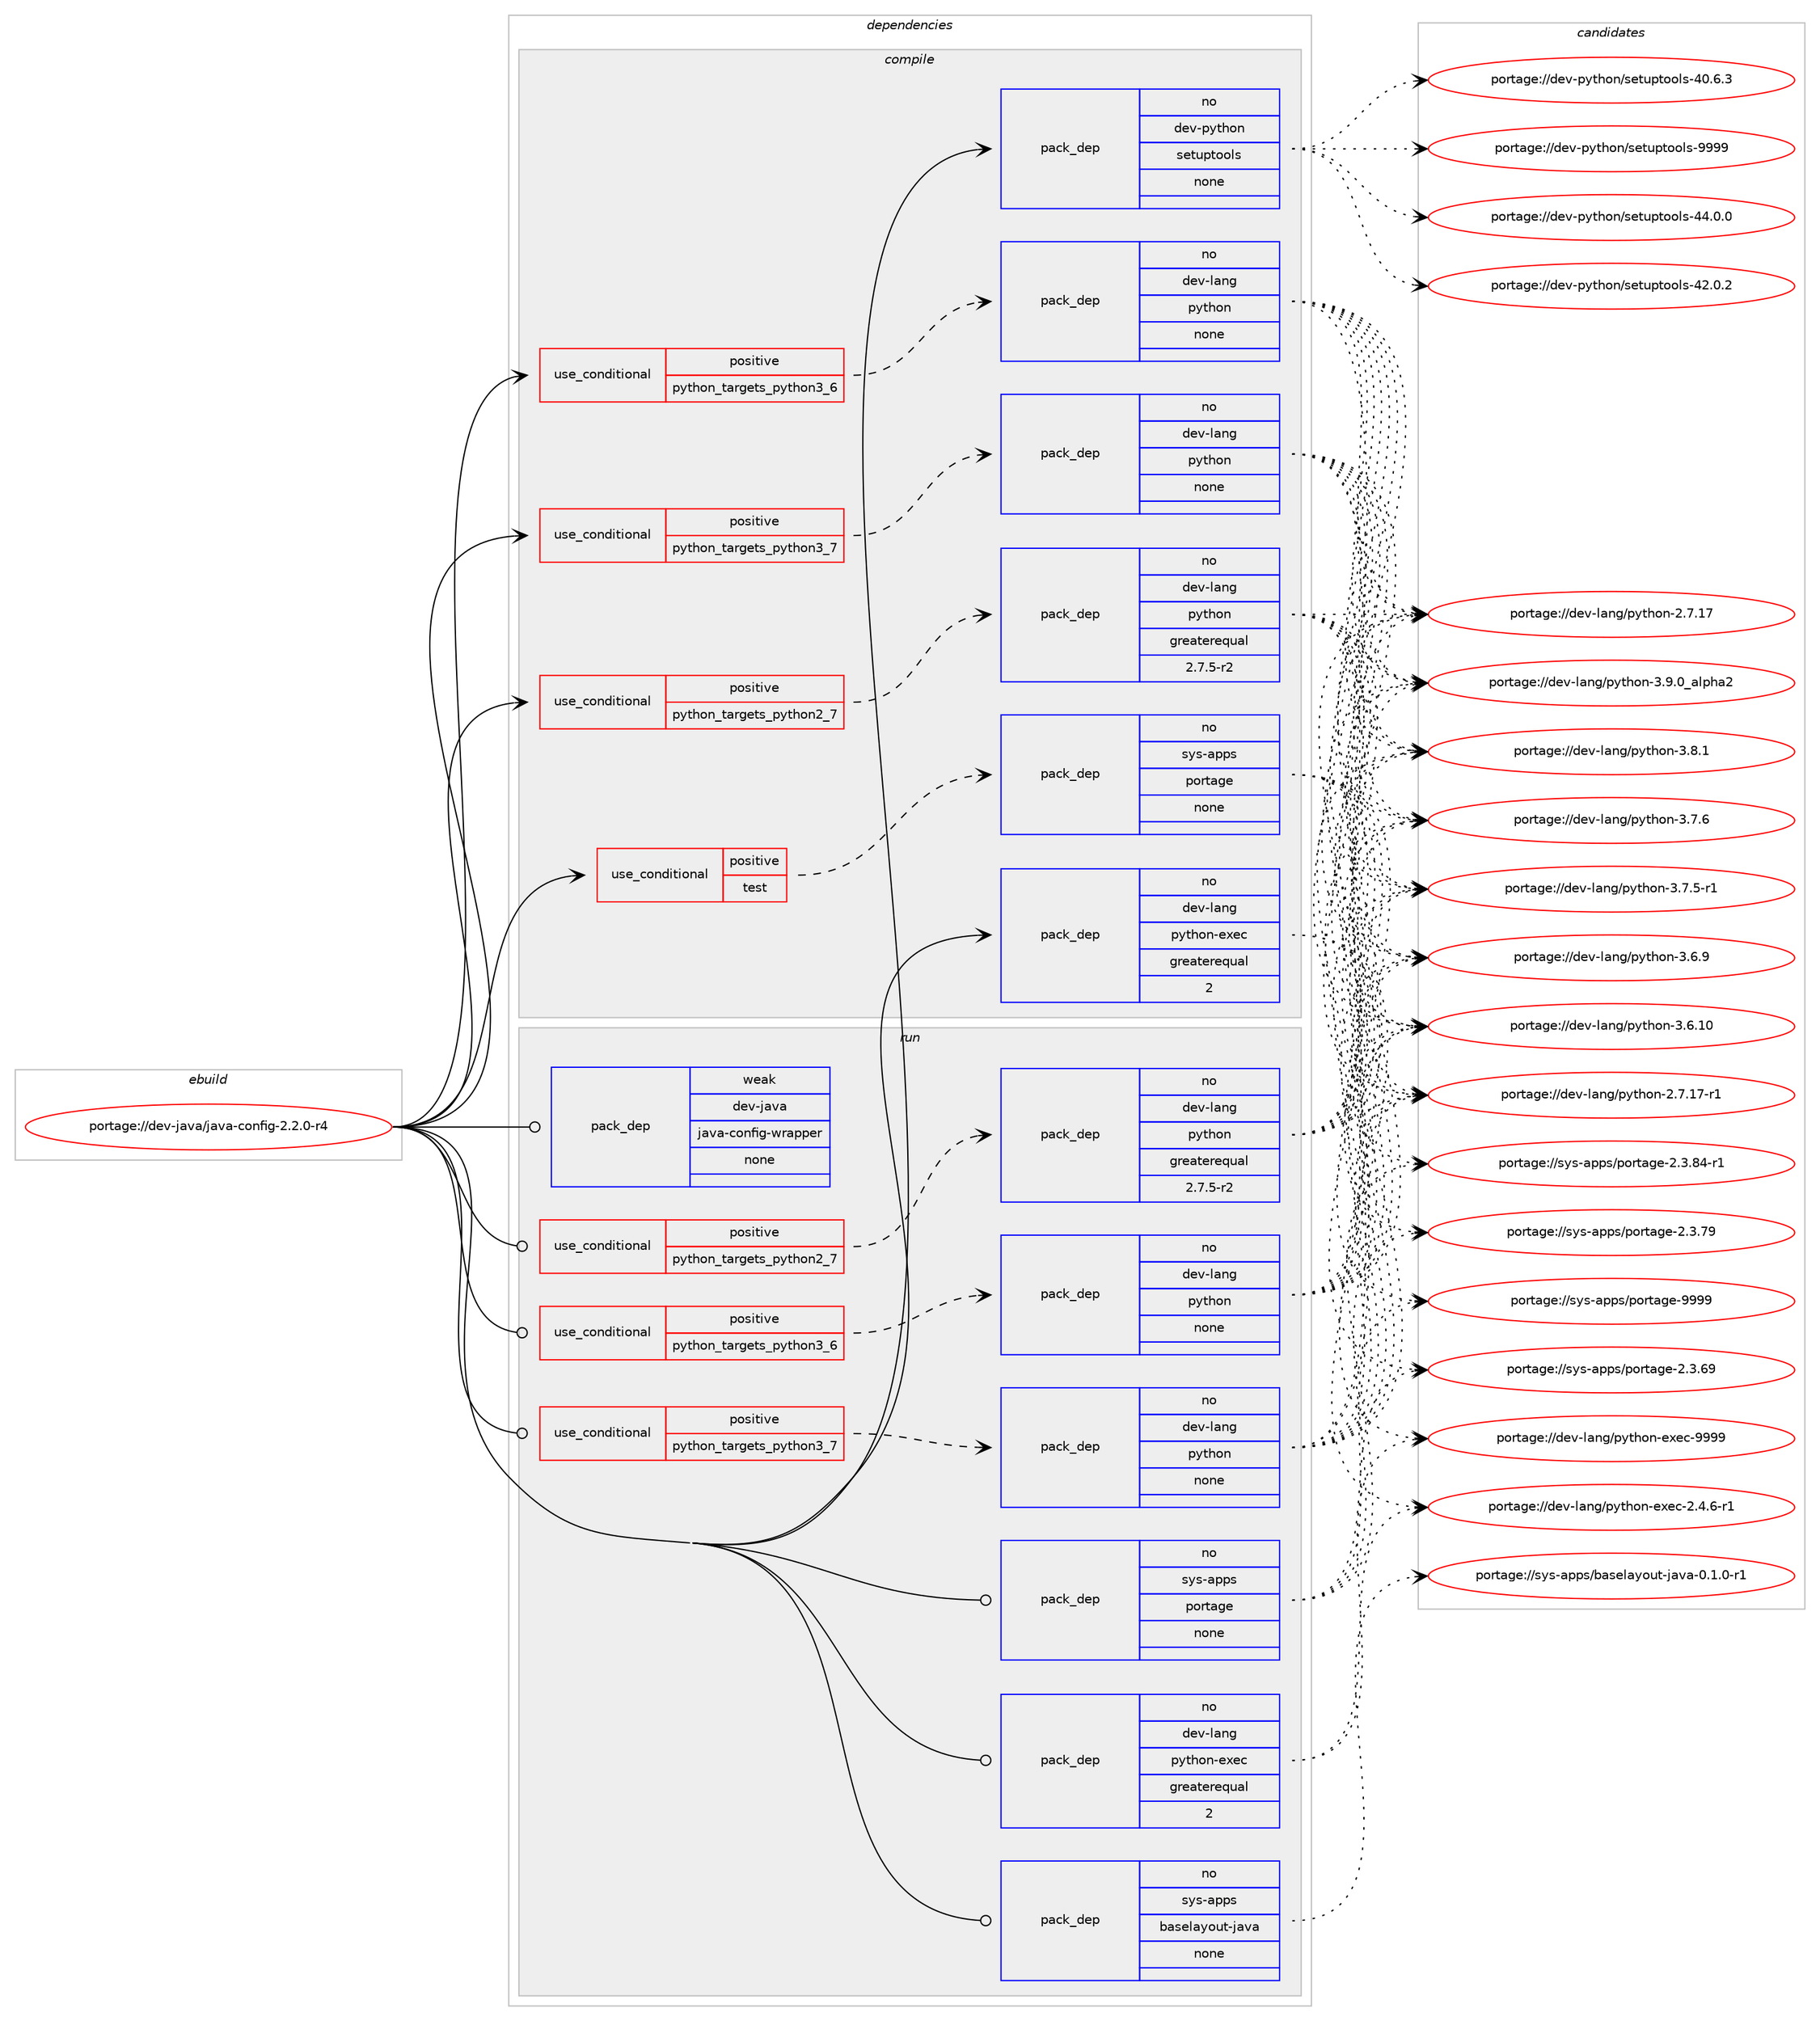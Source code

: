 digraph prolog {

# *************
# Graph options
# *************

newrank=true;
concentrate=true;
compound=true;
graph [rankdir=LR,fontname=Helvetica,fontsize=10,ranksep=1.5];#, ranksep=2.5, nodesep=0.2];
edge  [arrowhead=vee];
node  [fontname=Helvetica,fontsize=10];

# **********
# The ebuild
# **********

subgraph cluster_leftcol {
color=gray;
label=<<i>ebuild</i>>;
id [label="portage://dev-java/java-config-2.2.0-r4", color=red, width=4, href="../dev-java/java-config-2.2.0-r4.svg"];
}

# ****************
# The dependencies
# ****************

subgraph cluster_midcol {
color=gray;
label=<<i>dependencies</i>>;
subgraph cluster_compile {
fillcolor="#eeeeee";
style=filled;
label=<<i>compile</i>>;
subgraph cond129951 {
dependency530296 [label=<<TABLE BORDER="0" CELLBORDER="1" CELLSPACING="0" CELLPADDING="4"><TR><TD ROWSPAN="3" CELLPADDING="10">use_conditional</TD></TR><TR><TD>positive</TD></TR><TR><TD>python_targets_python2_7</TD></TR></TABLE>>, shape=none, color=red];
subgraph pack394733 {
dependency530297 [label=<<TABLE BORDER="0" CELLBORDER="1" CELLSPACING="0" CELLPADDING="4" WIDTH="220"><TR><TD ROWSPAN="6" CELLPADDING="30">pack_dep</TD></TR><TR><TD WIDTH="110">no</TD></TR><TR><TD>dev-lang</TD></TR><TR><TD>python</TD></TR><TR><TD>greaterequal</TD></TR><TR><TD>2.7.5-r2</TD></TR></TABLE>>, shape=none, color=blue];
}
dependency530296:e -> dependency530297:w [weight=20,style="dashed",arrowhead="vee"];
}
id:e -> dependency530296:w [weight=20,style="solid",arrowhead="vee"];
subgraph cond129952 {
dependency530298 [label=<<TABLE BORDER="0" CELLBORDER="1" CELLSPACING="0" CELLPADDING="4"><TR><TD ROWSPAN="3" CELLPADDING="10">use_conditional</TD></TR><TR><TD>positive</TD></TR><TR><TD>python_targets_python3_6</TD></TR></TABLE>>, shape=none, color=red];
subgraph pack394734 {
dependency530299 [label=<<TABLE BORDER="0" CELLBORDER="1" CELLSPACING="0" CELLPADDING="4" WIDTH="220"><TR><TD ROWSPAN="6" CELLPADDING="30">pack_dep</TD></TR><TR><TD WIDTH="110">no</TD></TR><TR><TD>dev-lang</TD></TR><TR><TD>python</TD></TR><TR><TD>none</TD></TR><TR><TD></TD></TR></TABLE>>, shape=none, color=blue];
}
dependency530298:e -> dependency530299:w [weight=20,style="dashed",arrowhead="vee"];
}
id:e -> dependency530298:w [weight=20,style="solid",arrowhead="vee"];
subgraph cond129953 {
dependency530300 [label=<<TABLE BORDER="0" CELLBORDER="1" CELLSPACING="0" CELLPADDING="4"><TR><TD ROWSPAN="3" CELLPADDING="10">use_conditional</TD></TR><TR><TD>positive</TD></TR><TR><TD>python_targets_python3_7</TD></TR></TABLE>>, shape=none, color=red];
subgraph pack394735 {
dependency530301 [label=<<TABLE BORDER="0" CELLBORDER="1" CELLSPACING="0" CELLPADDING="4" WIDTH="220"><TR><TD ROWSPAN="6" CELLPADDING="30">pack_dep</TD></TR><TR><TD WIDTH="110">no</TD></TR><TR><TD>dev-lang</TD></TR><TR><TD>python</TD></TR><TR><TD>none</TD></TR><TR><TD></TD></TR></TABLE>>, shape=none, color=blue];
}
dependency530300:e -> dependency530301:w [weight=20,style="dashed",arrowhead="vee"];
}
id:e -> dependency530300:w [weight=20,style="solid",arrowhead="vee"];
subgraph cond129954 {
dependency530302 [label=<<TABLE BORDER="0" CELLBORDER="1" CELLSPACING="0" CELLPADDING="4"><TR><TD ROWSPAN="3" CELLPADDING="10">use_conditional</TD></TR><TR><TD>positive</TD></TR><TR><TD>test</TD></TR></TABLE>>, shape=none, color=red];
subgraph pack394736 {
dependency530303 [label=<<TABLE BORDER="0" CELLBORDER="1" CELLSPACING="0" CELLPADDING="4" WIDTH="220"><TR><TD ROWSPAN="6" CELLPADDING="30">pack_dep</TD></TR><TR><TD WIDTH="110">no</TD></TR><TR><TD>sys-apps</TD></TR><TR><TD>portage</TD></TR><TR><TD>none</TD></TR><TR><TD></TD></TR></TABLE>>, shape=none, color=blue];
}
dependency530302:e -> dependency530303:w [weight=20,style="dashed",arrowhead="vee"];
}
id:e -> dependency530302:w [weight=20,style="solid",arrowhead="vee"];
subgraph pack394737 {
dependency530304 [label=<<TABLE BORDER="0" CELLBORDER="1" CELLSPACING="0" CELLPADDING="4" WIDTH="220"><TR><TD ROWSPAN="6" CELLPADDING="30">pack_dep</TD></TR><TR><TD WIDTH="110">no</TD></TR><TR><TD>dev-lang</TD></TR><TR><TD>python-exec</TD></TR><TR><TD>greaterequal</TD></TR><TR><TD>2</TD></TR></TABLE>>, shape=none, color=blue];
}
id:e -> dependency530304:w [weight=20,style="solid",arrowhead="vee"];
subgraph pack394738 {
dependency530305 [label=<<TABLE BORDER="0" CELLBORDER="1" CELLSPACING="0" CELLPADDING="4" WIDTH="220"><TR><TD ROWSPAN="6" CELLPADDING="30">pack_dep</TD></TR><TR><TD WIDTH="110">no</TD></TR><TR><TD>dev-python</TD></TR><TR><TD>setuptools</TD></TR><TR><TD>none</TD></TR><TR><TD></TD></TR></TABLE>>, shape=none, color=blue];
}
id:e -> dependency530305:w [weight=20,style="solid",arrowhead="vee"];
}
subgraph cluster_compileandrun {
fillcolor="#eeeeee";
style=filled;
label=<<i>compile and run</i>>;
}
subgraph cluster_run {
fillcolor="#eeeeee";
style=filled;
label=<<i>run</i>>;
subgraph cond129955 {
dependency530306 [label=<<TABLE BORDER="0" CELLBORDER="1" CELLSPACING="0" CELLPADDING="4"><TR><TD ROWSPAN="3" CELLPADDING="10">use_conditional</TD></TR><TR><TD>positive</TD></TR><TR><TD>python_targets_python2_7</TD></TR></TABLE>>, shape=none, color=red];
subgraph pack394739 {
dependency530307 [label=<<TABLE BORDER="0" CELLBORDER="1" CELLSPACING="0" CELLPADDING="4" WIDTH="220"><TR><TD ROWSPAN="6" CELLPADDING="30">pack_dep</TD></TR><TR><TD WIDTH="110">no</TD></TR><TR><TD>dev-lang</TD></TR><TR><TD>python</TD></TR><TR><TD>greaterequal</TD></TR><TR><TD>2.7.5-r2</TD></TR></TABLE>>, shape=none, color=blue];
}
dependency530306:e -> dependency530307:w [weight=20,style="dashed",arrowhead="vee"];
}
id:e -> dependency530306:w [weight=20,style="solid",arrowhead="odot"];
subgraph cond129956 {
dependency530308 [label=<<TABLE BORDER="0" CELLBORDER="1" CELLSPACING="0" CELLPADDING="4"><TR><TD ROWSPAN="3" CELLPADDING="10">use_conditional</TD></TR><TR><TD>positive</TD></TR><TR><TD>python_targets_python3_6</TD></TR></TABLE>>, shape=none, color=red];
subgraph pack394740 {
dependency530309 [label=<<TABLE BORDER="0" CELLBORDER="1" CELLSPACING="0" CELLPADDING="4" WIDTH="220"><TR><TD ROWSPAN="6" CELLPADDING="30">pack_dep</TD></TR><TR><TD WIDTH="110">no</TD></TR><TR><TD>dev-lang</TD></TR><TR><TD>python</TD></TR><TR><TD>none</TD></TR><TR><TD></TD></TR></TABLE>>, shape=none, color=blue];
}
dependency530308:e -> dependency530309:w [weight=20,style="dashed",arrowhead="vee"];
}
id:e -> dependency530308:w [weight=20,style="solid",arrowhead="odot"];
subgraph cond129957 {
dependency530310 [label=<<TABLE BORDER="0" CELLBORDER="1" CELLSPACING="0" CELLPADDING="4"><TR><TD ROWSPAN="3" CELLPADDING="10">use_conditional</TD></TR><TR><TD>positive</TD></TR><TR><TD>python_targets_python3_7</TD></TR></TABLE>>, shape=none, color=red];
subgraph pack394741 {
dependency530311 [label=<<TABLE BORDER="0" CELLBORDER="1" CELLSPACING="0" CELLPADDING="4" WIDTH="220"><TR><TD ROWSPAN="6" CELLPADDING="30">pack_dep</TD></TR><TR><TD WIDTH="110">no</TD></TR><TR><TD>dev-lang</TD></TR><TR><TD>python</TD></TR><TR><TD>none</TD></TR><TR><TD></TD></TR></TABLE>>, shape=none, color=blue];
}
dependency530310:e -> dependency530311:w [weight=20,style="dashed",arrowhead="vee"];
}
id:e -> dependency530310:w [weight=20,style="solid",arrowhead="odot"];
subgraph pack394742 {
dependency530312 [label=<<TABLE BORDER="0" CELLBORDER="1" CELLSPACING="0" CELLPADDING="4" WIDTH="220"><TR><TD ROWSPAN="6" CELLPADDING="30">pack_dep</TD></TR><TR><TD WIDTH="110">no</TD></TR><TR><TD>dev-lang</TD></TR><TR><TD>python-exec</TD></TR><TR><TD>greaterequal</TD></TR><TR><TD>2</TD></TR></TABLE>>, shape=none, color=blue];
}
id:e -> dependency530312:w [weight=20,style="solid",arrowhead="odot"];
subgraph pack394743 {
dependency530313 [label=<<TABLE BORDER="0" CELLBORDER="1" CELLSPACING="0" CELLPADDING="4" WIDTH="220"><TR><TD ROWSPAN="6" CELLPADDING="30">pack_dep</TD></TR><TR><TD WIDTH="110">no</TD></TR><TR><TD>sys-apps</TD></TR><TR><TD>baselayout-java</TD></TR><TR><TD>none</TD></TR><TR><TD></TD></TR></TABLE>>, shape=none, color=blue];
}
id:e -> dependency530313:w [weight=20,style="solid",arrowhead="odot"];
subgraph pack394744 {
dependency530314 [label=<<TABLE BORDER="0" CELLBORDER="1" CELLSPACING="0" CELLPADDING="4" WIDTH="220"><TR><TD ROWSPAN="6" CELLPADDING="30">pack_dep</TD></TR><TR><TD WIDTH="110">no</TD></TR><TR><TD>sys-apps</TD></TR><TR><TD>portage</TD></TR><TR><TD>none</TD></TR><TR><TD></TD></TR></TABLE>>, shape=none, color=blue];
}
id:e -> dependency530314:w [weight=20,style="solid",arrowhead="odot"];
subgraph pack394745 {
dependency530315 [label=<<TABLE BORDER="0" CELLBORDER="1" CELLSPACING="0" CELLPADDING="4" WIDTH="220"><TR><TD ROWSPAN="6" CELLPADDING="30">pack_dep</TD></TR><TR><TD WIDTH="110">weak</TD></TR><TR><TD>dev-java</TD></TR><TR><TD>java-config-wrapper</TD></TR><TR><TD>none</TD></TR><TR><TD></TD></TR></TABLE>>, shape=none, color=blue];
}
id:e -> dependency530315:w [weight=20,style="solid",arrowhead="odot"];
}
}

# **************
# The candidates
# **************

subgraph cluster_choices {
rank=same;
color=gray;
label=<<i>candidates</i>>;

subgraph choice394733 {
color=black;
nodesep=1;
choice10010111845108971101034711212111610411111045514657464895971081121049750 [label="portage://dev-lang/python-3.9.0_alpha2", color=red, width=4,href="../dev-lang/python-3.9.0_alpha2.svg"];
choice100101118451089711010347112121116104111110455146564649 [label="portage://dev-lang/python-3.8.1", color=red, width=4,href="../dev-lang/python-3.8.1.svg"];
choice100101118451089711010347112121116104111110455146554654 [label="portage://dev-lang/python-3.7.6", color=red, width=4,href="../dev-lang/python-3.7.6.svg"];
choice1001011184510897110103471121211161041111104551465546534511449 [label="portage://dev-lang/python-3.7.5-r1", color=red, width=4,href="../dev-lang/python-3.7.5-r1.svg"];
choice100101118451089711010347112121116104111110455146544657 [label="portage://dev-lang/python-3.6.9", color=red, width=4,href="../dev-lang/python-3.6.9.svg"];
choice10010111845108971101034711212111610411111045514654464948 [label="portage://dev-lang/python-3.6.10", color=red, width=4,href="../dev-lang/python-3.6.10.svg"];
choice100101118451089711010347112121116104111110455046554649554511449 [label="portage://dev-lang/python-2.7.17-r1", color=red, width=4,href="../dev-lang/python-2.7.17-r1.svg"];
choice10010111845108971101034711212111610411111045504655464955 [label="portage://dev-lang/python-2.7.17", color=red, width=4,href="../dev-lang/python-2.7.17.svg"];
dependency530297:e -> choice10010111845108971101034711212111610411111045514657464895971081121049750:w [style=dotted,weight="100"];
dependency530297:e -> choice100101118451089711010347112121116104111110455146564649:w [style=dotted,weight="100"];
dependency530297:e -> choice100101118451089711010347112121116104111110455146554654:w [style=dotted,weight="100"];
dependency530297:e -> choice1001011184510897110103471121211161041111104551465546534511449:w [style=dotted,weight="100"];
dependency530297:e -> choice100101118451089711010347112121116104111110455146544657:w [style=dotted,weight="100"];
dependency530297:e -> choice10010111845108971101034711212111610411111045514654464948:w [style=dotted,weight="100"];
dependency530297:e -> choice100101118451089711010347112121116104111110455046554649554511449:w [style=dotted,weight="100"];
dependency530297:e -> choice10010111845108971101034711212111610411111045504655464955:w [style=dotted,weight="100"];
}
subgraph choice394734 {
color=black;
nodesep=1;
choice10010111845108971101034711212111610411111045514657464895971081121049750 [label="portage://dev-lang/python-3.9.0_alpha2", color=red, width=4,href="../dev-lang/python-3.9.0_alpha2.svg"];
choice100101118451089711010347112121116104111110455146564649 [label="portage://dev-lang/python-3.8.1", color=red, width=4,href="../dev-lang/python-3.8.1.svg"];
choice100101118451089711010347112121116104111110455146554654 [label="portage://dev-lang/python-3.7.6", color=red, width=4,href="../dev-lang/python-3.7.6.svg"];
choice1001011184510897110103471121211161041111104551465546534511449 [label="portage://dev-lang/python-3.7.5-r1", color=red, width=4,href="../dev-lang/python-3.7.5-r1.svg"];
choice100101118451089711010347112121116104111110455146544657 [label="portage://dev-lang/python-3.6.9", color=red, width=4,href="../dev-lang/python-3.6.9.svg"];
choice10010111845108971101034711212111610411111045514654464948 [label="portage://dev-lang/python-3.6.10", color=red, width=4,href="../dev-lang/python-3.6.10.svg"];
choice100101118451089711010347112121116104111110455046554649554511449 [label="portage://dev-lang/python-2.7.17-r1", color=red, width=4,href="../dev-lang/python-2.7.17-r1.svg"];
choice10010111845108971101034711212111610411111045504655464955 [label="portage://dev-lang/python-2.7.17", color=red, width=4,href="../dev-lang/python-2.7.17.svg"];
dependency530299:e -> choice10010111845108971101034711212111610411111045514657464895971081121049750:w [style=dotted,weight="100"];
dependency530299:e -> choice100101118451089711010347112121116104111110455146564649:w [style=dotted,weight="100"];
dependency530299:e -> choice100101118451089711010347112121116104111110455146554654:w [style=dotted,weight="100"];
dependency530299:e -> choice1001011184510897110103471121211161041111104551465546534511449:w [style=dotted,weight="100"];
dependency530299:e -> choice100101118451089711010347112121116104111110455146544657:w [style=dotted,weight="100"];
dependency530299:e -> choice10010111845108971101034711212111610411111045514654464948:w [style=dotted,weight="100"];
dependency530299:e -> choice100101118451089711010347112121116104111110455046554649554511449:w [style=dotted,weight="100"];
dependency530299:e -> choice10010111845108971101034711212111610411111045504655464955:w [style=dotted,weight="100"];
}
subgraph choice394735 {
color=black;
nodesep=1;
choice10010111845108971101034711212111610411111045514657464895971081121049750 [label="portage://dev-lang/python-3.9.0_alpha2", color=red, width=4,href="../dev-lang/python-3.9.0_alpha2.svg"];
choice100101118451089711010347112121116104111110455146564649 [label="portage://dev-lang/python-3.8.1", color=red, width=4,href="../dev-lang/python-3.8.1.svg"];
choice100101118451089711010347112121116104111110455146554654 [label="portage://dev-lang/python-3.7.6", color=red, width=4,href="../dev-lang/python-3.7.6.svg"];
choice1001011184510897110103471121211161041111104551465546534511449 [label="portage://dev-lang/python-3.7.5-r1", color=red, width=4,href="../dev-lang/python-3.7.5-r1.svg"];
choice100101118451089711010347112121116104111110455146544657 [label="portage://dev-lang/python-3.6.9", color=red, width=4,href="../dev-lang/python-3.6.9.svg"];
choice10010111845108971101034711212111610411111045514654464948 [label="portage://dev-lang/python-3.6.10", color=red, width=4,href="../dev-lang/python-3.6.10.svg"];
choice100101118451089711010347112121116104111110455046554649554511449 [label="portage://dev-lang/python-2.7.17-r1", color=red, width=4,href="../dev-lang/python-2.7.17-r1.svg"];
choice10010111845108971101034711212111610411111045504655464955 [label="portage://dev-lang/python-2.7.17", color=red, width=4,href="../dev-lang/python-2.7.17.svg"];
dependency530301:e -> choice10010111845108971101034711212111610411111045514657464895971081121049750:w [style=dotted,weight="100"];
dependency530301:e -> choice100101118451089711010347112121116104111110455146564649:w [style=dotted,weight="100"];
dependency530301:e -> choice100101118451089711010347112121116104111110455146554654:w [style=dotted,weight="100"];
dependency530301:e -> choice1001011184510897110103471121211161041111104551465546534511449:w [style=dotted,weight="100"];
dependency530301:e -> choice100101118451089711010347112121116104111110455146544657:w [style=dotted,weight="100"];
dependency530301:e -> choice10010111845108971101034711212111610411111045514654464948:w [style=dotted,weight="100"];
dependency530301:e -> choice100101118451089711010347112121116104111110455046554649554511449:w [style=dotted,weight="100"];
dependency530301:e -> choice10010111845108971101034711212111610411111045504655464955:w [style=dotted,weight="100"];
}
subgraph choice394736 {
color=black;
nodesep=1;
choice115121115459711211211547112111114116971031014557575757 [label="portage://sys-apps/portage-9999", color=red, width=4,href="../sys-apps/portage-9999.svg"];
choice11512111545971121121154711211111411697103101455046514656524511449 [label="portage://sys-apps/portage-2.3.84-r1", color=red, width=4,href="../sys-apps/portage-2.3.84-r1.svg"];
choice1151211154597112112115471121111141169710310145504651465557 [label="portage://sys-apps/portage-2.3.79", color=red, width=4,href="../sys-apps/portage-2.3.79.svg"];
choice1151211154597112112115471121111141169710310145504651465457 [label="portage://sys-apps/portage-2.3.69", color=red, width=4,href="../sys-apps/portage-2.3.69.svg"];
dependency530303:e -> choice115121115459711211211547112111114116971031014557575757:w [style=dotted,weight="100"];
dependency530303:e -> choice11512111545971121121154711211111411697103101455046514656524511449:w [style=dotted,weight="100"];
dependency530303:e -> choice1151211154597112112115471121111141169710310145504651465557:w [style=dotted,weight="100"];
dependency530303:e -> choice1151211154597112112115471121111141169710310145504651465457:w [style=dotted,weight="100"];
}
subgraph choice394737 {
color=black;
nodesep=1;
choice10010111845108971101034711212111610411111045101120101994557575757 [label="portage://dev-lang/python-exec-9999", color=red, width=4,href="../dev-lang/python-exec-9999.svg"];
choice10010111845108971101034711212111610411111045101120101994550465246544511449 [label="portage://dev-lang/python-exec-2.4.6-r1", color=red, width=4,href="../dev-lang/python-exec-2.4.6-r1.svg"];
dependency530304:e -> choice10010111845108971101034711212111610411111045101120101994557575757:w [style=dotted,weight="100"];
dependency530304:e -> choice10010111845108971101034711212111610411111045101120101994550465246544511449:w [style=dotted,weight="100"];
}
subgraph choice394738 {
color=black;
nodesep=1;
choice10010111845112121116104111110471151011161171121161111111081154557575757 [label="portage://dev-python/setuptools-9999", color=red, width=4,href="../dev-python/setuptools-9999.svg"];
choice100101118451121211161041111104711510111611711211611111110811545525246484648 [label="portage://dev-python/setuptools-44.0.0", color=red, width=4,href="../dev-python/setuptools-44.0.0.svg"];
choice100101118451121211161041111104711510111611711211611111110811545525046484650 [label="portage://dev-python/setuptools-42.0.2", color=red, width=4,href="../dev-python/setuptools-42.0.2.svg"];
choice100101118451121211161041111104711510111611711211611111110811545524846544651 [label="portage://dev-python/setuptools-40.6.3", color=red, width=4,href="../dev-python/setuptools-40.6.3.svg"];
dependency530305:e -> choice10010111845112121116104111110471151011161171121161111111081154557575757:w [style=dotted,weight="100"];
dependency530305:e -> choice100101118451121211161041111104711510111611711211611111110811545525246484648:w [style=dotted,weight="100"];
dependency530305:e -> choice100101118451121211161041111104711510111611711211611111110811545525046484650:w [style=dotted,weight="100"];
dependency530305:e -> choice100101118451121211161041111104711510111611711211611111110811545524846544651:w [style=dotted,weight="100"];
}
subgraph choice394739 {
color=black;
nodesep=1;
choice10010111845108971101034711212111610411111045514657464895971081121049750 [label="portage://dev-lang/python-3.9.0_alpha2", color=red, width=4,href="../dev-lang/python-3.9.0_alpha2.svg"];
choice100101118451089711010347112121116104111110455146564649 [label="portage://dev-lang/python-3.8.1", color=red, width=4,href="../dev-lang/python-3.8.1.svg"];
choice100101118451089711010347112121116104111110455146554654 [label="portage://dev-lang/python-3.7.6", color=red, width=4,href="../dev-lang/python-3.7.6.svg"];
choice1001011184510897110103471121211161041111104551465546534511449 [label="portage://dev-lang/python-3.7.5-r1", color=red, width=4,href="../dev-lang/python-3.7.5-r1.svg"];
choice100101118451089711010347112121116104111110455146544657 [label="portage://dev-lang/python-3.6.9", color=red, width=4,href="../dev-lang/python-3.6.9.svg"];
choice10010111845108971101034711212111610411111045514654464948 [label="portage://dev-lang/python-3.6.10", color=red, width=4,href="../dev-lang/python-3.6.10.svg"];
choice100101118451089711010347112121116104111110455046554649554511449 [label="portage://dev-lang/python-2.7.17-r1", color=red, width=4,href="../dev-lang/python-2.7.17-r1.svg"];
choice10010111845108971101034711212111610411111045504655464955 [label="portage://dev-lang/python-2.7.17", color=red, width=4,href="../dev-lang/python-2.7.17.svg"];
dependency530307:e -> choice10010111845108971101034711212111610411111045514657464895971081121049750:w [style=dotted,weight="100"];
dependency530307:e -> choice100101118451089711010347112121116104111110455146564649:w [style=dotted,weight="100"];
dependency530307:e -> choice100101118451089711010347112121116104111110455146554654:w [style=dotted,weight="100"];
dependency530307:e -> choice1001011184510897110103471121211161041111104551465546534511449:w [style=dotted,weight="100"];
dependency530307:e -> choice100101118451089711010347112121116104111110455146544657:w [style=dotted,weight="100"];
dependency530307:e -> choice10010111845108971101034711212111610411111045514654464948:w [style=dotted,weight="100"];
dependency530307:e -> choice100101118451089711010347112121116104111110455046554649554511449:w [style=dotted,weight="100"];
dependency530307:e -> choice10010111845108971101034711212111610411111045504655464955:w [style=dotted,weight="100"];
}
subgraph choice394740 {
color=black;
nodesep=1;
choice10010111845108971101034711212111610411111045514657464895971081121049750 [label="portage://dev-lang/python-3.9.0_alpha2", color=red, width=4,href="../dev-lang/python-3.9.0_alpha2.svg"];
choice100101118451089711010347112121116104111110455146564649 [label="portage://dev-lang/python-3.8.1", color=red, width=4,href="../dev-lang/python-3.8.1.svg"];
choice100101118451089711010347112121116104111110455146554654 [label="portage://dev-lang/python-3.7.6", color=red, width=4,href="../dev-lang/python-3.7.6.svg"];
choice1001011184510897110103471121211161041111104551465546534511449 [label="portage://dev-lang/python-3.7.5-r1", color=red, width=4,href="../dev-lang/python-3.7.5-r1.svg"];
choice100101118451089711010347112121116104111110455146544657 [label="portage://dev-lang/python-3.6.9", color=red, width=4,href="../dev-lang/python-3.6.9.svg"];
choice10010111845108971101034711212111610411111045514654464948 [label="portage://dev-lang/python-3.6.10", color=red, width=4,href="../dev-lang/python-3.6.10.svg"];
choice100101118451089711010347112121116104111110455046554649554511449 [label="portage://dev-lang/python-2.7.17-r1", color=red, width=4,href="../dev-lang/python-2.7.17-r1.svg"];
choice10010111845108971101034711212111610411111045504655464955 [label="portage://dev-lang/python-2.7.17", color=red, width=4,href="../dev-lang/python-2.7.17.svg"];
dependency530309:e -> choice10010111845108971101034711212111610411111045514657464895971081121049750:w [style=dotted,weight="100"];
dependency530309:e -> choice100101118451089711010347112121116104111110455146564649:w [style=dotted,weight="100"];
dependency530309:e -> choice100101118451089711010347112121116104111110455146554654:w [style=dotted,weight="100"];
dependency530309:e -> choice1001011184510897110103471121211161041111104551465546534511449:w [style=dotted,weight="100"];
dependency530309:e -> choice100101118451089711010347112121116104111110455146544657:w [style=dotted,weight="100"];
dependency530309:e -> choice10010111845108971101034711212111610411111045514654464948:w [style=dotted,weight="100"];
dependency530309:e -> choice100101118451089711010347112121116104111110455046554649554511449:w [style=dotted,weight="100"];
dependency530309:e -> choice10010111845108971101034711212111610411111045504655464955:w [style=dotted,weight="100"];
}
subgraph choice394741 {
color=black;
nodesep=1;
choice10010111845108971101034711212111610411111045514657464895971081121049750 [label="portage://dev-lang/python-3.9.0_alpha2", color=red, width=4,href="../dev-lang/python-3.9.0_alpha2.svg"];
choice100101118451089711010347112121116104111110455146564649 [label="portage://dev-lang/python-3.8.1", color=red, width=4,href="../dev-lang/python-3.8.1.svg"];
choice100101118451089711010347112121116104111110455146554654 [label="portage://dev-lang/python-3.7.6", color=red, width=4,href="../dev-lang/python-3.7.6.svg"];
choice1001011184510897110103471121211161041111104551465546534511449 [label="portage://dev-lang/python-3.7.5-r1", color=red, width=4,href="../dev-lang/python-3.7.5-r1.svg"];
choice100101118451089711010347112121116104111110455146544657 [label="portage://dev-lang/python-3.6.9", color=red, width=4,href="../dev-lang/python-3.6.9.svg"];
choice10010111845108971101034711212111610411111045514654464948 [label="portage://dev-lang/python-3.6.10", color=red, width=4,href="../dev-lang/python-3.6.10.svg"];
choice100101118451089711010347112121116104111110455046554649554511449 [label="portage://dev-lang/python-2.7.17-r1", color=red, width=4,href="../dev-lang/python-2.7.17-r1.svg"];
choice10010111845108971101034711212111610411111045504655464955 [label="portage://dev-lang/python-2.7.17", color=red, width=4,href="../dev-lang/python-2.7.17.svg"];
dependency530311:e -> choice10010111845108971101034711212111610411111045514657464895971081121049750:w [style=dotted,weight="100"];
dependency530311:e -> choice100101118451089711010347112121116104111110455146564649:w [style=dotted,weight="100"];
dependency530311:e -> choice100101118451089711010347112121116104111110455146554654:w [style=dotted,weight="100"];
dependency530311:e -> choice1001011184510897110103471121211161041111104551465546534511449:w [style=dotted,weight="100"];
dependency530311:e -> choice100101118451089711010347112121116104111110455146544657:w [style=dotted,weight="100"];
dependency530311:e -> choice10010111845108971101034711212111610411111045514654464948:w [style=dotted,weight="100"];
dependency530311:e -> choice100101118451089711010347112121116104111110455046554649554511449:w [style=dotted,weight="100"];
dependency530311:e -> choice10010111845108971101034711212111610411111045504655464955:w [style=dotted,weight="100"];
}
subgraph choice394742 {
color=black;
nodesep=1;
choice10010111845108971101034711212111610411111045101120101994557575757 [label="portage://dev-lang/python-exec-9999", color=red, width=4,href="../dev-lang/python-exec-9999.svg"];
choice10010111845108971101034711212111610411111045101120101994550465246544511449 [label="portage://dev-lang/python-exec-2.4.6-r1", color=red, width=4,href="../dev-lang/python-exec-2.4.6-r1.svg"];
dependency530312:e -> choice10010111845108971101034711212111610411111045101120101994557575757:w [style=dotted,weight="100"];
dependency530312:e -> choice10010111845108971101034711212111610411111045101120101994550465246544511449:w [style=dotted,weight="100"];
}
subgraph choice394743 {
color=black;
nodesep=1;
choice1151211154597112112115479897115101108971211111171164510697118974548464946484511449 [label="portage://sys-apps/baselayout-java-0.1.0-r1", color=red, width=4,href="../sys-apps/baselayout-java-0.1.0-r1.svg"];
dependency530313:e -> choice1151211154597112112115479897115101108971211111171164510697118974548464946484511449:w [style=dotted,weight="100"];
}
subgraph choice394744 {
color=black;
nodesep=1;
choice115121115459711211211547112111114116971031014557575757 [label="portage://sys-apps/portage-9999", color=red, width=4,href="../sys-apps/portage-9999.svg"];
choice11512111545971121121154711211111411697103101455046514656524511449 [label="portage://sys-apps/portage-2.3.84-r1", color=red, width=4,href="../sys-apps/portage-2.3.84-r1.svg"];
choice1151211154597112112115471121111141169710310145504651465557 [label="portage://sys-apps/portage-2.3.79", color=red, width=4,href="../sys-apps/portage-2.3.79.svg"];
choice1151211154597112112115471121111141169710310145504651465457 [label="portage://sys-apps/portage-2.3.69", color=red, width=4,href="../sys-apps/portage-2.3.69.svg"];
dependency530314:e -> choice115121115459711211211547112111114116971031014557575757:w [style=dotted,weight="100"];
dependency530314:e -> choice11512111545971121121154711211111411697103101455046514656524511449:w [style=dotted,weight="100"];
dependency530314:e -> choice1151211154597112112115471121111141169710310145504651465557:w [style=dotted,weight="100"];
dependency530314:e -> choice1151211154597112112115471121111141169710310145504651465457:w [style=dotted,weight="100"];
}
subgraph choice394745 {
color=black;
nodesep=1;
}
}

}
